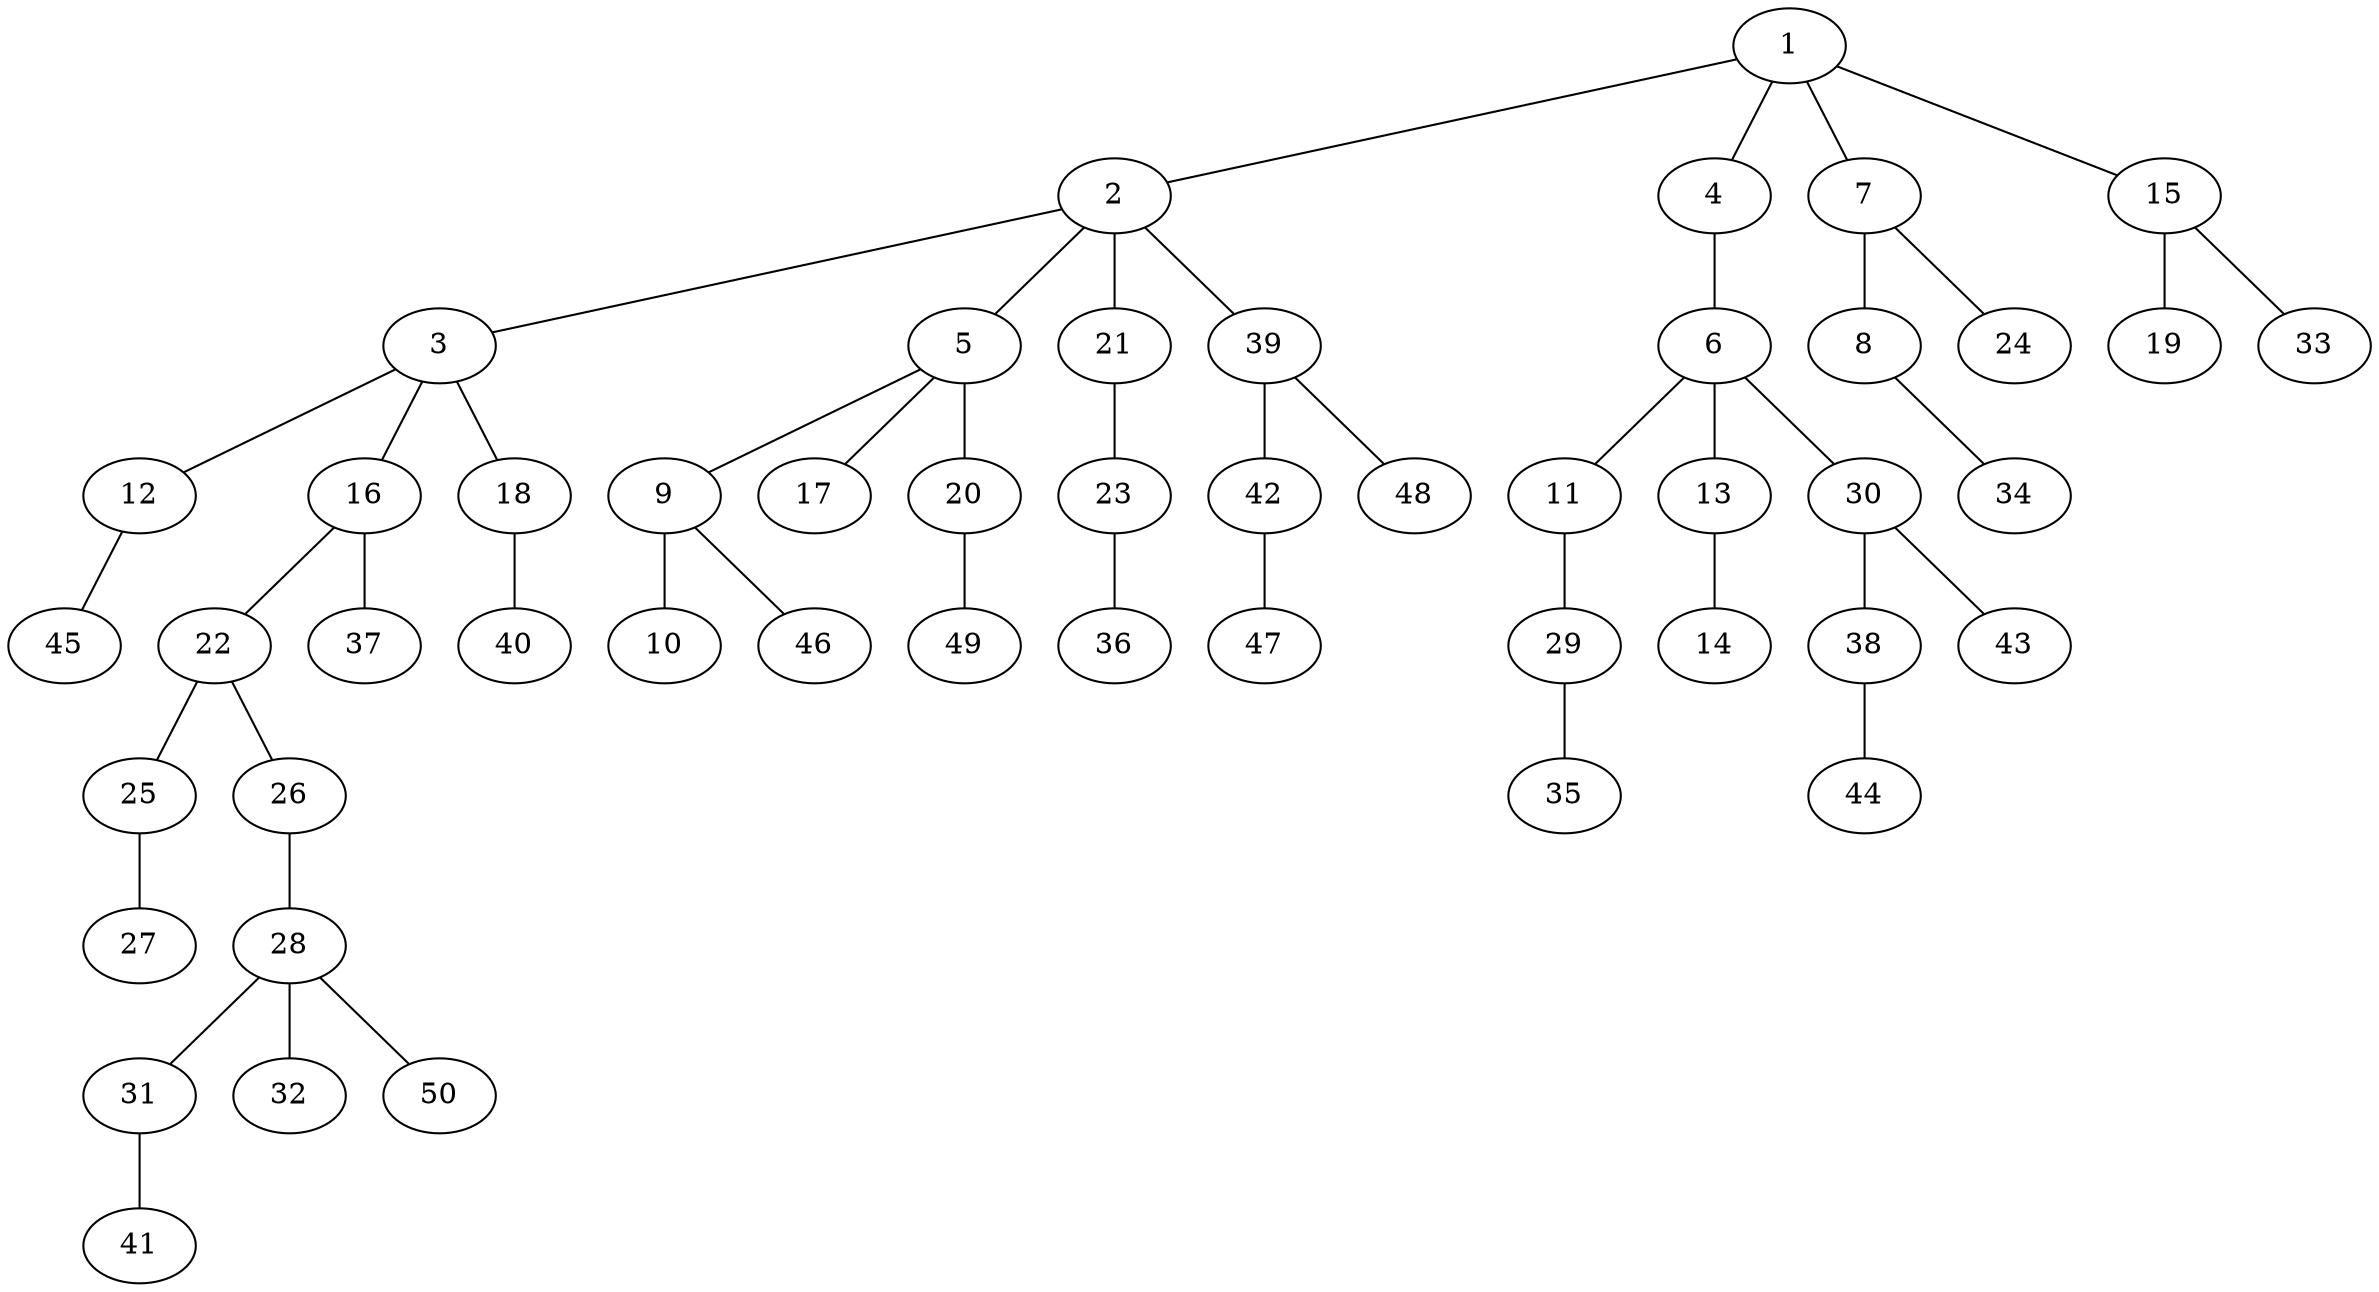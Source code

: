 graph graphname {1--2
1--4
1--7
1--15
2--3
2--5
2--21
2--39
3--12
3--16
3--18
4--6
5--9
5--17
5--20
6--11
6--13
6--30
7--8
7--24
8--34
9--10
9--46
11--29
12--45
13--14
15--19
15--33
16--22
16--37
18--40
20--49
21--23
22--25
22--26
23--36
25--27
26--28
28--31
28--32
28--50
29--35
30--38
30--43
31--41
38--44
39--42
39--48
42--47
}